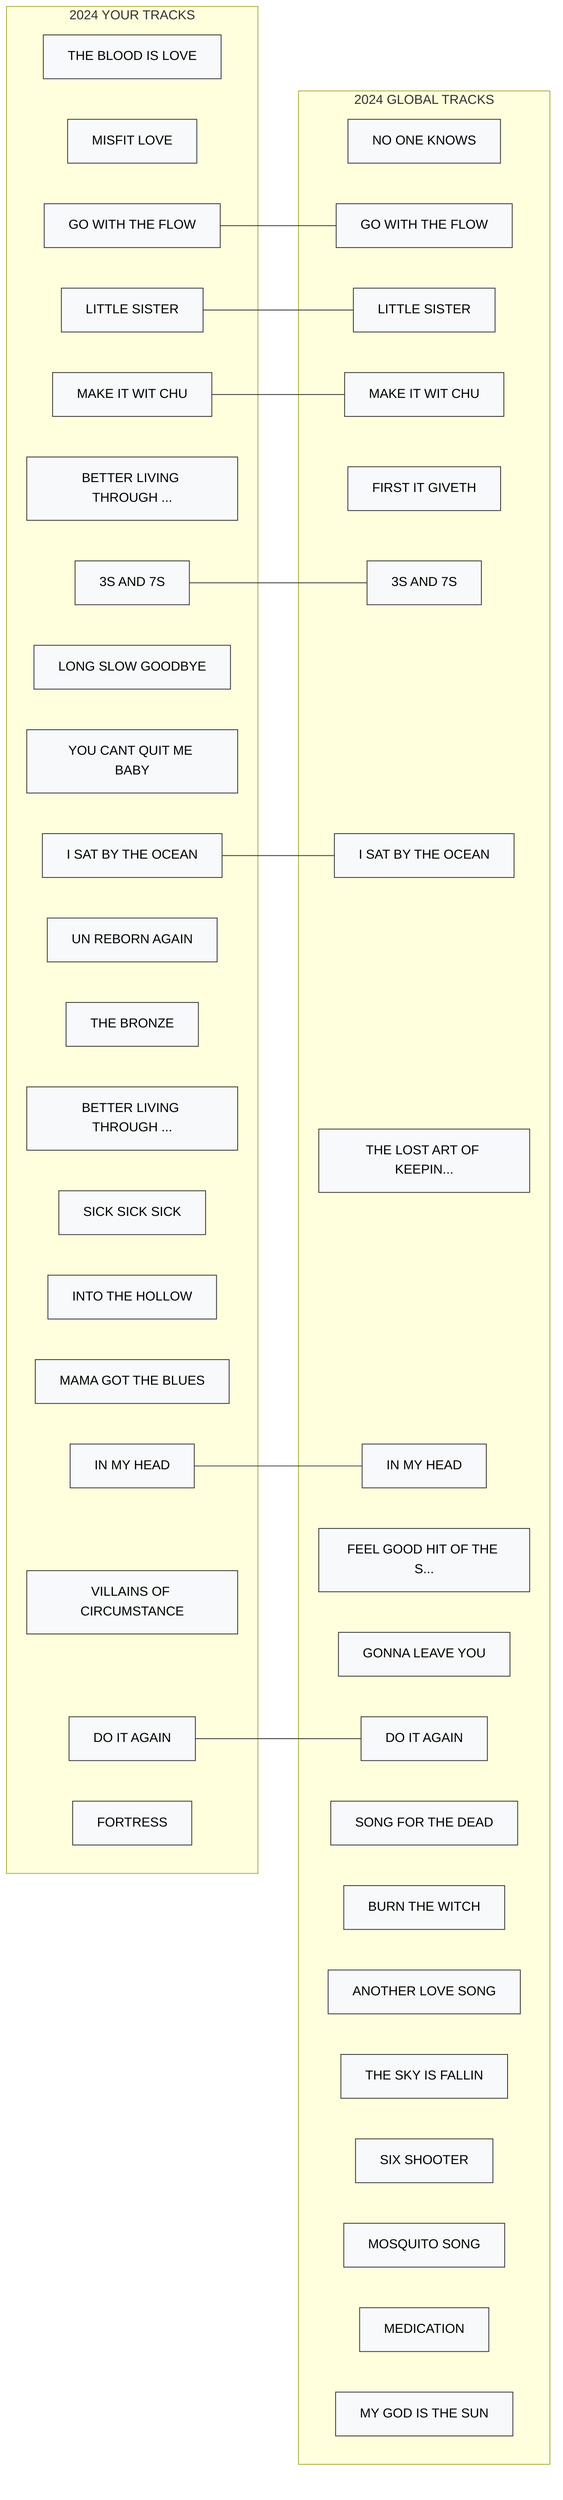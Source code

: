 graph LR
    subgraph Personal["2024 YOUR TRACKS"]
        P1[THE BLOOD IS LOVE]
        P2[MISFIT LOVE]
        P3[I SAT BY THE OCEAN]
        P4[IN MY HEAD]
        P5[GO WITH THE FLOW]
        P6[BETTER LIVING THROUGH ...]
        P7[3S AND 7S]
        P8[LONG SLOW GOODBYE]
        P9[YOU CANT QUIT ME BABY]
        P10[MAKE IT WIT CHU]
        P11[UN REBORN AGAIN]
        P12[THE BRONZE]
        P13[BETTER LIVING THROUGH ...]
        P14[SICK SICK SICK]
        P15[INTO THE HOLLOW]
        P16[MAMA GOT THE BLUES]
        P17[DO IT AGAIN]
        P18[VILLAINS OF CIRCUMSTANCE]
        P19[LITTLE SISTER]
        P20[FORTRESS]
    end

    subgraph Global["2024 GLOBAL TRACKS"]
        G1[NO ONE KNOWS]
        G2[GO WITH THE FLOW]
        G3[LITTLE SISTER]
        G4[MAKE IT WIT CHU]
        G5[FIRST IT GIVETH]
        G6[3S AND 7S]
        G7[I SAT BY THE OCEAN]
        G8[THE LOST ART OF KEEPIN...]
        G9[IN MY HEAD]
        G10[FEEL GOOD HIT OF THE S...]
        G11[GONNA LEAVE YOU]
        G12[DO IT AGAIN]
        G13[SONG FOR THE DEAD]
        G14[BURN THE WITCH]
        G15[ANOTHER LOVE SONG]
        G16[THE SKY IS FALLIN]
        G17[SIX SHOOTER]
        G18[MOSQUITO SONG]
        G19[MEDICATION]
        G20[MY GOD IS THE SUN]
    end

    P3 --- G7
    P4 --- G9
    P5 --- G2
    P7 --- G6
    P10 --- G4
    P17 --- G12
    P19 --- G3

    %% Clean ladder styling
    classDef default fill:#ffffff,stroke:#333333,stroke-width:1px,color:#000000
    classDef personal fill:#f8f9fa,stroke:#333333,stroke-width:1px,color:#000000
    classDef global fill:#f8f9fa,stroke:#333333,stroke-width:1px,color:#000000

    class P1,P2,P3,P4,P5,P6,P7,P8,P9,P10,P11,P12,P13,P14,P15,P16,P17,P18,P19,P20 personal
    class G1,G2,G3,G4,G5,G6,G7,G8,G9,G10,G11,G12,G13,G14,G15,G16,G17,G18,G19,G20 global